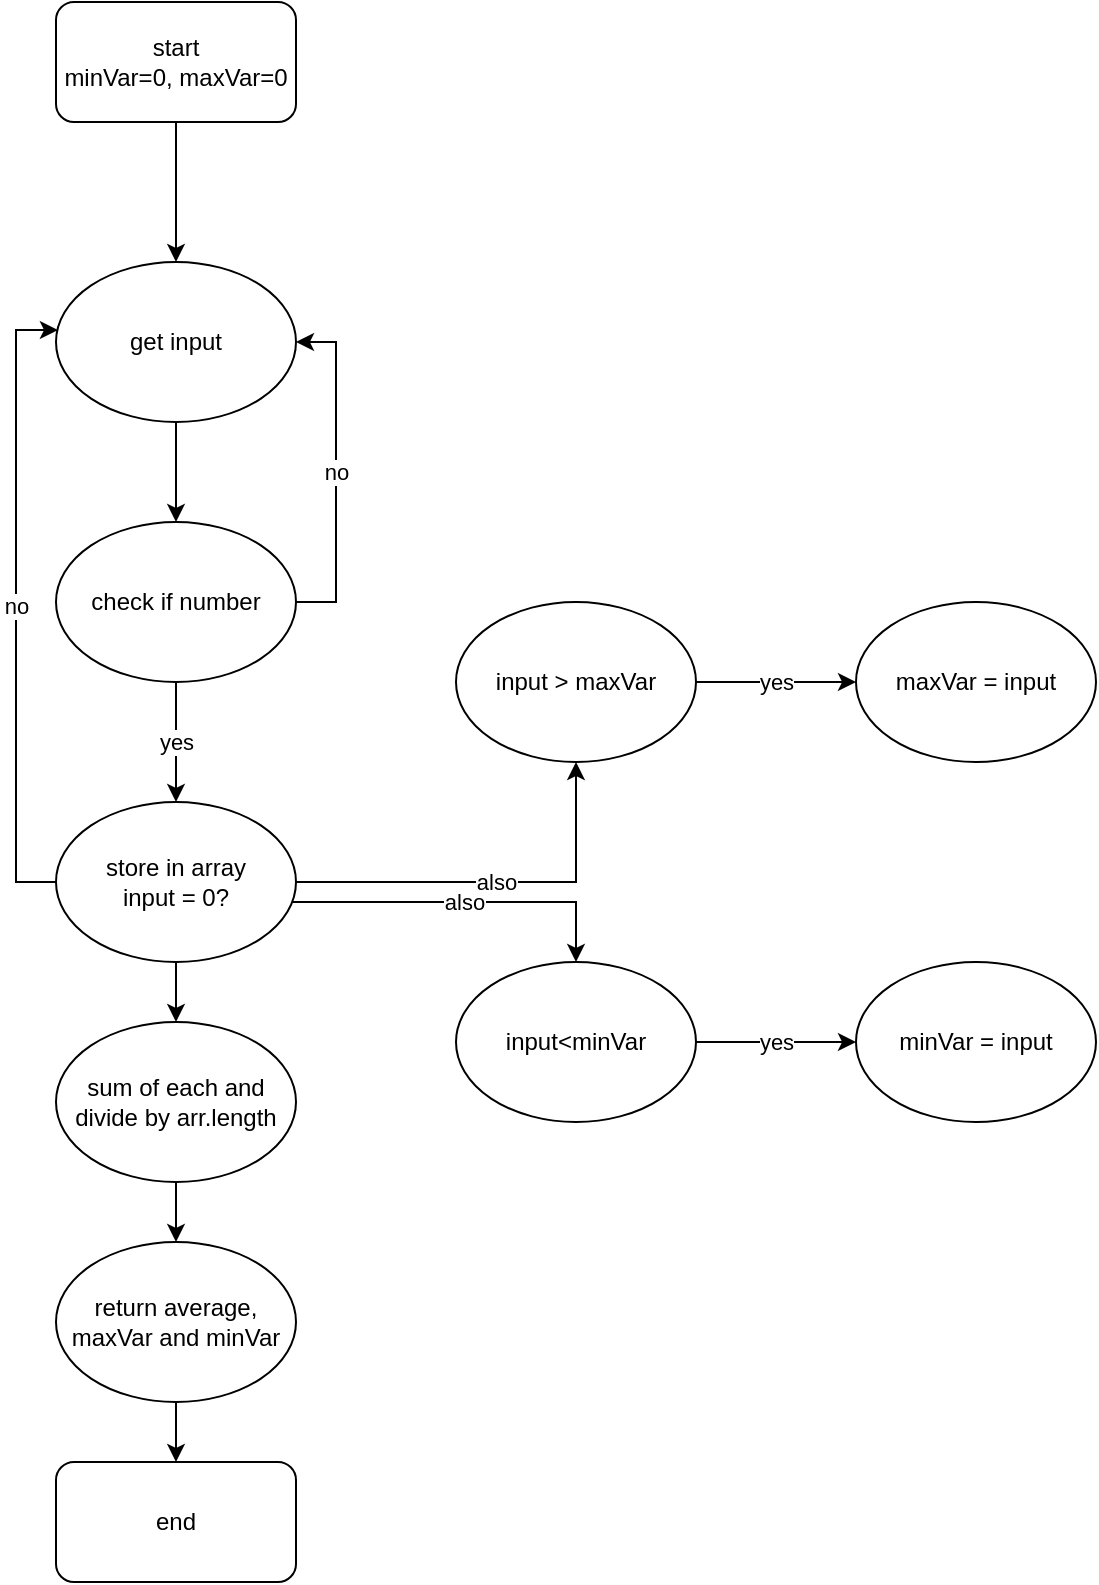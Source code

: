 <mxfile version="14.5.4" type="github">
  <diagram id="BbDEO8QZaQ4BwrHLmYin" name="Page-1">
    <mxGraphModel dx="1298" dy="865" grid="1" gridSize="10" guides="1" tooltips="1" connect="1" arrows="1" fold="1" page="1" pageScale="1" pageWidth="850" pageHeight="1100" math="0" shadow="0">
      <root>
        <mxCell id="0" />
        <mxCell id="1" parent="0" />
        <mxCell id="St59q0sa06ivuEb9GyFN-4" value="" style="edgeStyle=orthogonalEdgeStyle;rounded=0;orthogonalLoop=1;jettySize=auto;html=1;" edge="1" parent="1" source="St59q0sa06ivuEb9GyFN-1" target="St59q0sa06ivuEb9GyFN-3">
          <mxGeometry relative="1" as="geometry" />
        </mxCell>
        <mxCell id="St59q0sa06ivuEb9GyFN-1" value="start&lt;br&gt;minVar=0, maxVar=0" style="rounded=1;whiteSpace=wrap;html=1;" vertex="1" parent="1">
          <mxGeometry x="180" y="40" width="120" height="60" as="geometry" />
        </mxCell>
        <mxCell id="St59q0sa06ivuEb9GyFN-2" value="end" style="rounded=1;whiteSpace=wrap;html=1;" vertex="1" parent="1">
          <mxGeometry x="180" y="770" width="120" height="60" as="geometry" />
        </mxCell>
        <mxCell id="St59q0sa06ivuEb9GyFN-6" value="" style="edgeStyle=orthogonalEdgeStyle;rounded=0;orthogonalLoop=1;jettySize=auto;html=1;" edge="1" parent="1" source="St59q0sa06ivuEb9GyFN-3" target="St59q0sa06ivuEb9GyFN-5">
          <mxGeometry relative="1" as="geometry" />
        </mxCell>
        <mxCell id="St59q0sa06ivuEb9GyFN-3" value="get input" style="ellipse;whiteSpace=wrap;html=1;rounded=1;" vertex="1" parent="1">
          <mxGeometry x="180" y="170" width="120" height="80" as="geometry" />
        </mxCell>
        <mxCell id="St59q0sa06ivuEb9GyFN-7" value="no" style="edgeStyle=orthogonalEdgeStyle;rounded=0;orthogonalLoop=1;jettySize=auto;html=1;entryX=1;entryY=0.5;entryDx=0;entryDy=0;" edge="1" parent="1" source="St59q0sa06ivuEb9GyFN-5" target="St59q0sa06ivuEb9GyFN-3">
          <mxGeometry relative="1" as="geometry">
            <Array as="points">
              <mxPoint x="320" y="340" />
              <mxPoint x="320" y="210" />
            </Array>
          </mxGeometry>
        </mxCell>
        <mxCell id="St59q0sa06ivuEb9GyFN-9" value="yes" style="edgeStyle=orthogonalEdgeStyle;rounded=0;orthogonalLoop=1;jettySize=auto;html=1;" edge="1" parent="1" source="St59q0sa06ivuEb9GyFN-5" target="St59q0sa06ivuEb9GyFN-8">
          <mxGeometry relative="1" as="geometry" />
        </mxCell>
        <mxCell id="St59q0sa06ivuEb9GyFN-5" value="check if number" style="ellipse;whiteSpace=wrap;html=1;rounded=1;" vertex="1" parent="1">
          <mxGeometry x="180" y="300" width="120" height="80" as="geometry" />
        </mxCell>
        <mxCell id="St59q0sa06ivuEb9GyFN-10" value="no" style="edgeStyle=orthogonalEdgeStyle;rounded=0;orthogonalLoop=1;jettySize=auto;html=1;entryX=0.008;entryY=0.425;entryDx=0;entryDy=0;entryPerimeter=0;" edge="1" parent="1" source="St59q0sa06ivuEb9GyFN-8" target="St59q0sa06ivuEb9GyFN-3">
          <mxGeometry relative="1" as="geometry">
            <Array as="points">
              <mxPoint x="160" y="480" />
              <mxPoint x="160" y="204" />
            </Array>
          </mxGeometry>
        </mxCell>
        <mxCell id="St59q0sa06ivuEb9GyFN-12" value="" style="edgeStyle=orthogonalEdgeStyle;rounded=0;orthogonalLoop=1;jettySize=auto;html=1;" edge="1" parent="1" source="St59q0sa06ivuEb9GyFN-8" target="St59q0sa06ivuEb9GyFN-11">
          <mxGeometry relative="1" as="geometry" />
        </mxCell>
        <mxCell id="St59q0sa06ivuEb9GyFN-16" value="also" style="edgeStyle=orthogonalEdgeStyle;rounded=0;orthogonalLoop=1;jettySize=auto;html=1;" edge="1" parent="1" source="St59q0sa06ivuEb9GyFN-8" target="St59q0sa06ivuEb9GyFN-15">
          <mxGeometry relative="1" as="geometry" />
        </mxCell>
        <mxCell id="St59q0sa06ivuEb9GyFN-18" value="also" style="edgeStyle=orthogonalEdgeStyle;rounded=0;orthogonalLoop=1;jettySize=auto;html=1;" edge="1" parent="1" source="St59q0sa06ivuEb9GyFN-8" target="St59q0sa06ivuEb9GyFN-19">
          <mxGeometry relative="1" as="geometry">
            <mxPoint x="440" y="560" as="targetPoint" />
            <Array as="points">
              <mxPoint x="440" y="490" />
            </Array>
          </mxGeometry>
        </mxCell>
        <mxCell id="St59q0sa06ivuEb9GyFN-8" value="store in array&lt;br&gt;input = 0?" style="ellipse;whiteSpace=wrap;html=1;rounded=1;" vertex="1" parent="1">
          <mxGeometry x="180" y="440" width="120" height="80" as="geometry" />
        </mxCell>
        <mxCell id="St59q0sa06ivuEb9GyFN-25" value="" style="edgeStyle=orthogonalEdgeStyle;rounded=0;orthogonalLoop=1;jettySize=auto;html=1;" edge="1" parent="1" source="St59q0sa06ivuEb9GyFN-11" target="St59q0sa06ivuEb9GyFN-24">
          <mxGeometry relative="1" as="geometry" />
        </mxCell>
        <mxCell id="St59q0sa06ivuEb9GyFN-11" value="sum of each and divide by arr.length" style="ellipse;whiteSpace=wrap;html=1;rounded=1;" vertex="1" parent="1">
          <mxGeometry x="180" y="550" width="120" height="80" as="geometry" />
        </mxCell>
        <mxCell id="St59q0sa06ivuEb9GyFN-23" value="yes" style="edgeStyle=orthogonalEdgeStyle;rounded=0;orthogonalLoop=1;jettySize=auto;html=1;" edge="1" parent="1" source="St59q0sa06ivuEb9GyFN-15" target="St59q0sa06ivuEb9GyFN-22">
          <mxGeometry relative="1" as="geometry" />
        </mxCell>
        <mxCell id="St59q0sa06ivuEb9GyFN-15" value="input &amp;gt; maxVar" style="ellipse;whiteSpace=wrap;html=1;rounded=1;" vertex="1" parent="1">
          <mxGeometry x="380" y="340" width="120" height="80" as="geometry" />
        </mxCell>
        <mxCell id="St59q0sa06ivuEb9GyFN-21" value="yes" style="edgeStyle=orthogonalEdgeStyle;rounded=0;orthogonalLoop=1;jettySize=auto;html=1;" edge="1" parent="1" source="St59q0sa06ivuEb9GyFN-19" target="St59q0sa06ivuEb9GyFN-20">
          <mxGeometry relative="1" as="geometry" />
        </mxCell>
        <mxCell id="St59q0sa06ivuEb9GyFN-19" value="input&amp;lt;minVar" style="ellipse;whiteSpace=wrap;html=1;" vertex="1" parent="1">
          <mxGeometry x="380" y="520" width="120" height="80" as="geometry" />
        </mxCell>
        <mxCell id="St59q0sa06ivuEb9GyFN-20" value="minVar = input" style="ellipse;whiteSpace=wrap;html=1;" vertex="1" parent="1">
          <mxGeometry x="580" y="520" width="120" height="80" as="geometry" />
        </mxCell>
        <mxCell id="St59q0sa06ivuEb9GyFN-22" value="maxVar = input" style="ellipse;whiteSpace=wrap;html=1;rounded=1;" vertex="1" parent="1">
          <mxGeometry x="580" y="340" width="120" height="80" as="geometry" />
        </mxCell>
        <mxCell id="St59q0sa06ivuEb9GyFN-26" value="" style="edgeStyle=orthogonalEdgeStyle;rounded=0;orthogonalLoop=1;jettySize=auto;html=1;" edge="1" parent="1" source="St59q0sa06ivuEb9GyFN-24" target="St59q0sa06ivuEb9GyFN-2">
          <mxGeometry relative="1" as="geometry" />
        </mxCell>
        <mxCell id="St59q0sa06ivuEb9GyFN-24" value="return average, maxVar and minVar" style="ellipse;whiteSpace=wrap;html=1;rounded=1;" vertex="1" parent="1">
          <mxGeometry x="180" y="660" width="120" height="80" as="geometry" />
        </mxCell>
      </root>
    </mxGraphModel>
  </diagram>
</mxfile>
